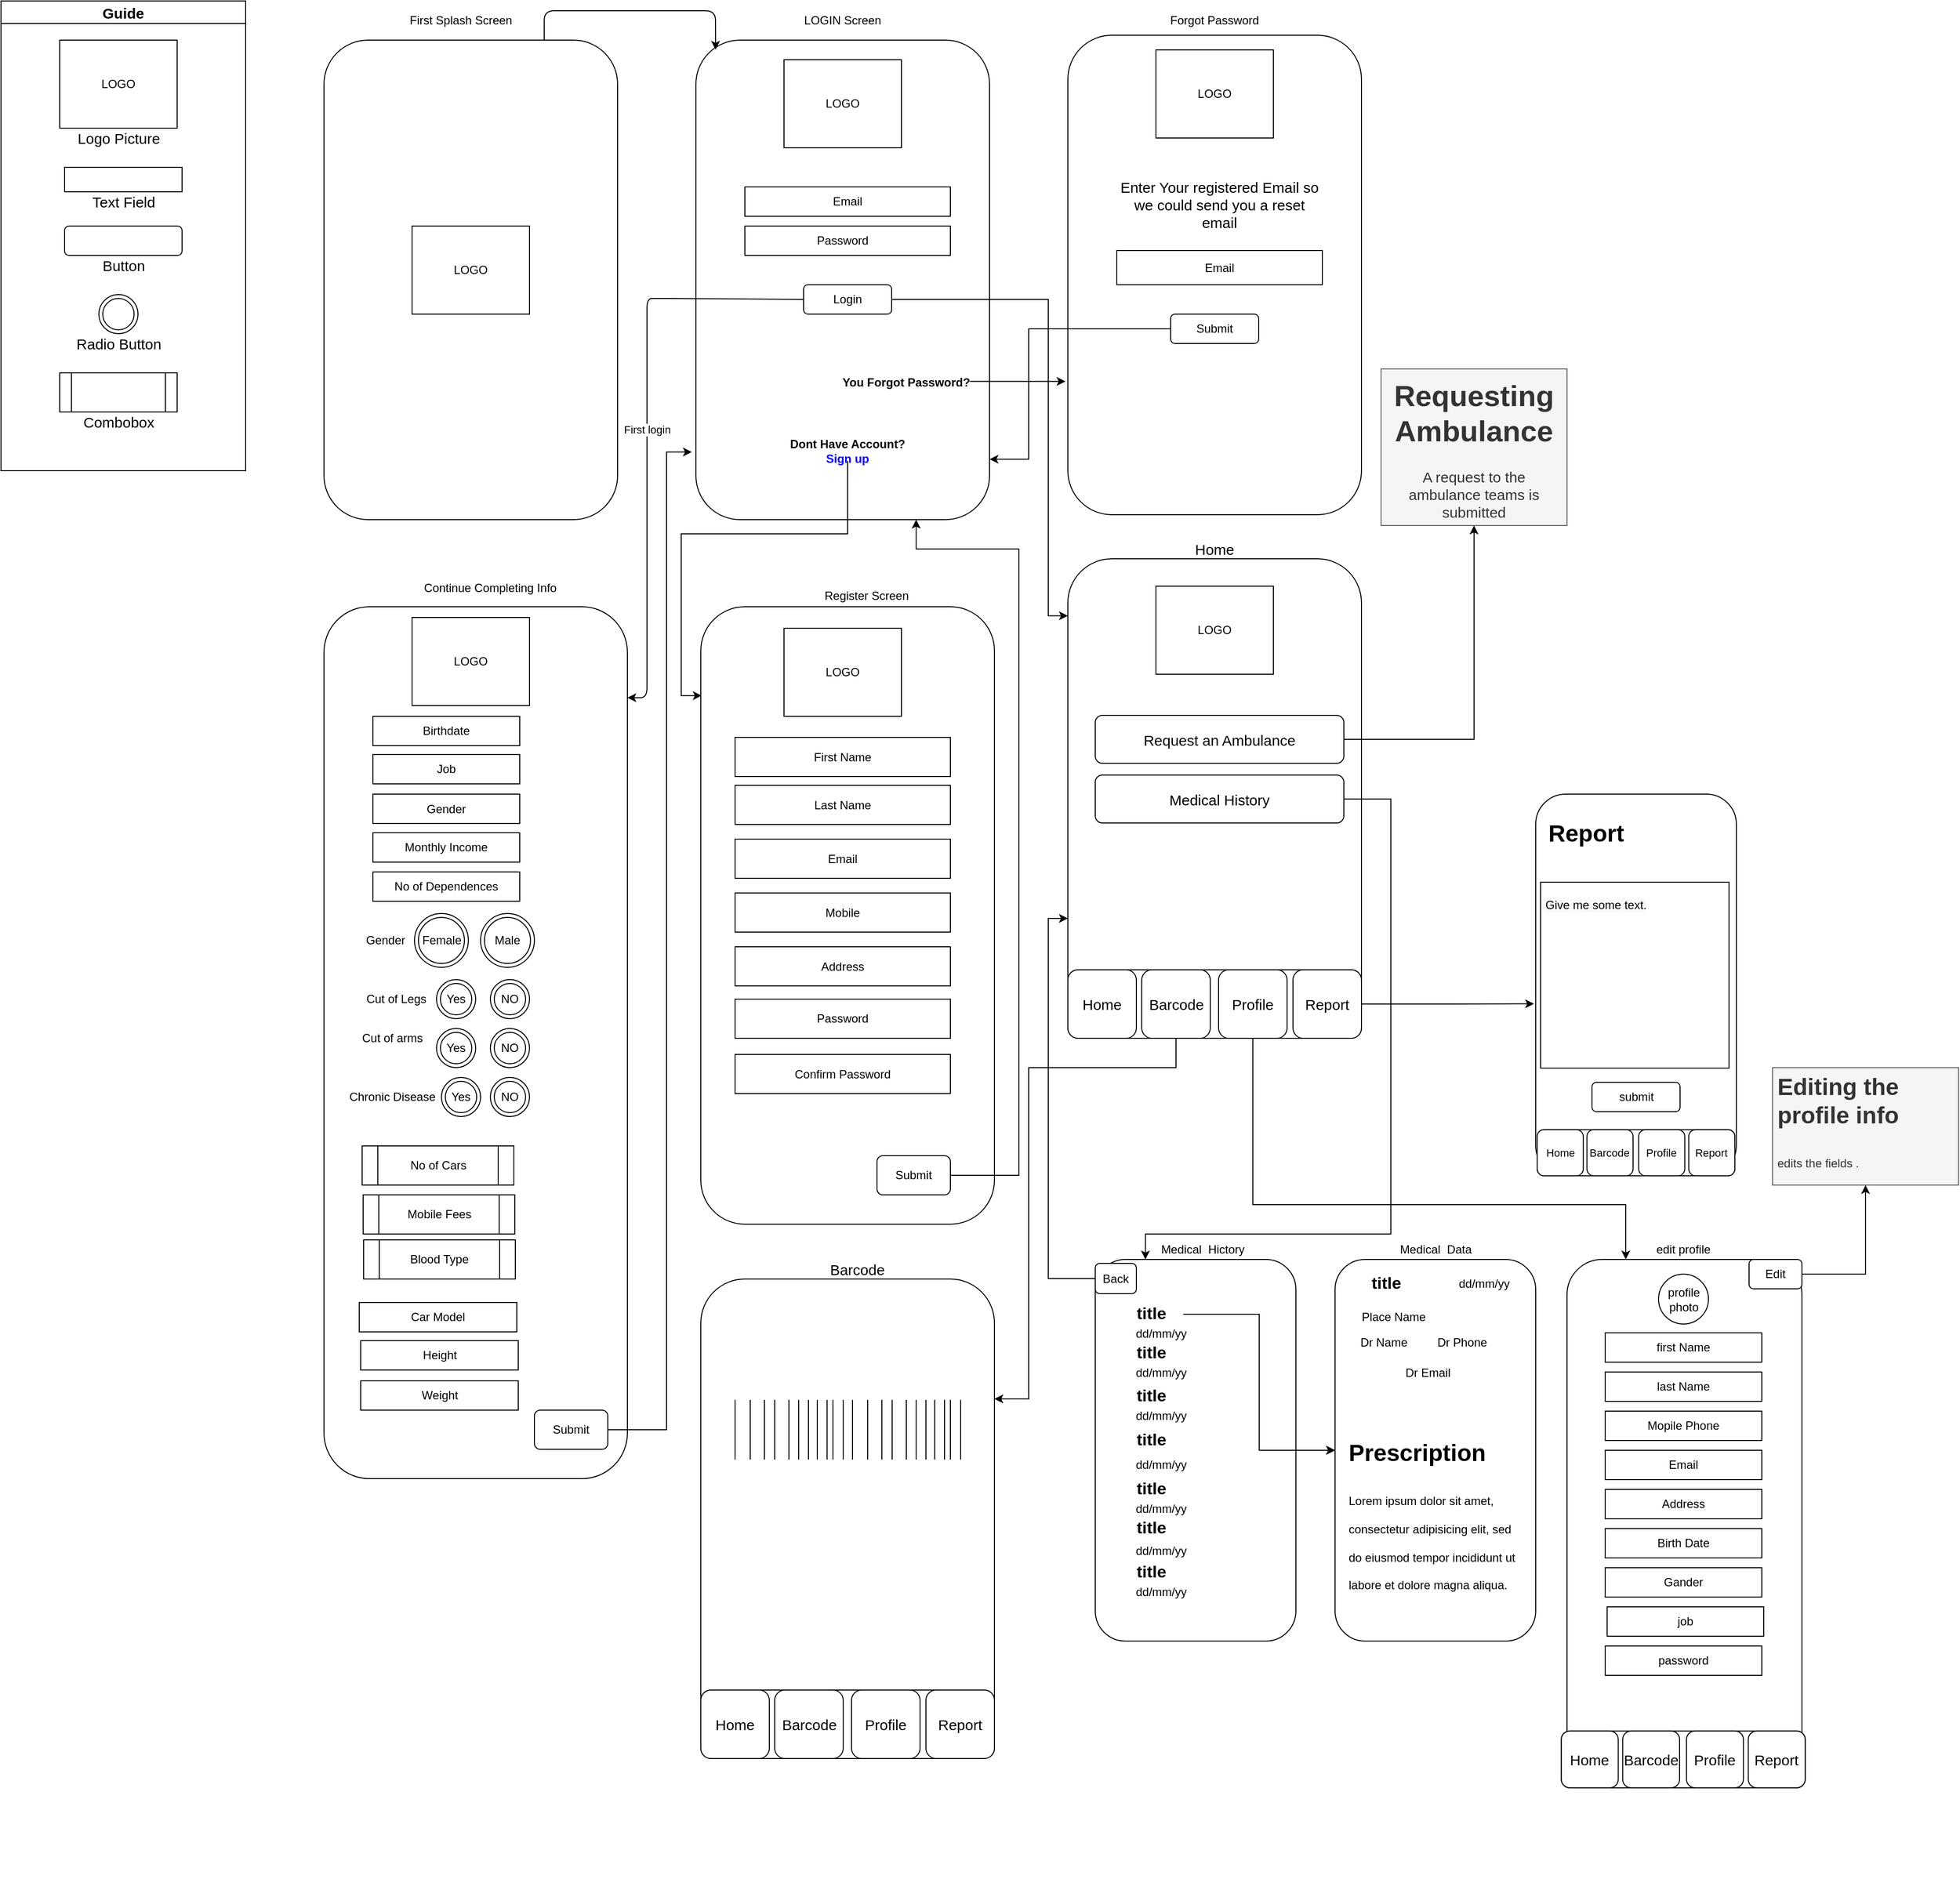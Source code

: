 <mxfile version="13.1.3" type="github">
  <diagram id="rhFtwO3-Js1VsmLFuwUs" name="Page-1">
    <mxGraphModel dx="2037" dy="2278" grid="1" gridSize="10" guides="1" tooltips="1" connect="1" arrows="1" fold="1" page="1" pageScale="1" pageWidth="827" pageHeight="1169" math="0" shadow="0">
      <root>
        <mxCell id="0" />
        <mxCell id="1" parent="0" />
        <mxCell id="pWobMGOmHtMoMN1nDM7m-1" value="" style="rounded=1;whiteSpace=wrap;html=1;" parent="1" vertex="1">
          <mxGeometry x="370" y="-1080" width="300" height="490" as="geometry" />
        </mxCell>
        <mxCell id="pWobMGOmHtMoMN1nDM7m-2" value="LOGO" style="rounded=0;whiteSpace=wrap;html=1;" parent="1" vertex="1">
          <mxGeometry x="460" y="-890" width="120" height="90" as="geometry" />
        </mxCell>
        <mxCell id="pWobMGOmHtMoMN1nDM7m-3" value="First Splash Screen&lt;br&gt;" style="text;html=1;strokeColor=none;fillColor=none;align=center;verticalAlign=middle;whiteSpace=wrap;rounded=0;" parent="1" vertex="1">
          <mxGeometry x="400" y="-1110" width="220" height="20" as="geometry" />
        </mxCell>
        <mxCell id="pWobMGOmHtMoMN1nDM7m-4" value="" style="rounded=1;whiteSpace=wrap;html=1;" parent="1" vertex="1">
          <mxGeometry x="750" y="-1080" width="300" height="490" as="geometry" />
        </mxCell>
        <mxCell id="pWobMGOmHtMoMN1nDM7m-6" value="LOGIN Screen&lt;br&gt;" style="text;html=1;strokeColor=none;fillColor=none;align=center;verticalAlign=middle;whiteSpace=wrap;rounded=0;" parent="1" vertex="1">
          <mxGeometry x="820" y="-1115" width="160" height="30" as="geometry" />
        </mxCell>
        <mxCell id="pWobMGOmHtMoMN1nDM7m-8" value="Email" style="rounded=0;whiteSpace=wrap;html=1;align=center;" parent="1" vertex="1">
          <mxGeometry x="800" y="-930" width="210" height="30" as="geometry" />
        </mxCell>
        <mxCell id="pWobMGOmHtMoMN1nDM7m-9" value="" style="rounded=0;whiteSpace=wrap;html=1;" parent="1" vertex="1">
          <mxGeometry x="800" y="-890" width="210" height="30" as="geometry" />
        </mxCell>
        <mxCell id="pWobMGOmHtMoMN1nDM7m-10" value="Password&lt;br&gt;" style="text;html=1;strokeColor=none;fillColor=none;align=center;verticalAlign=middle;whiteSpace=wrap;rounded=0;" parent="1" vertex="1">
          <mxGeometry x="880" y="-885" width="40" height="20" as="geometry" />
        </mxCell>
        <mxCell id="pWobMGOmHtMoMN1nDM7m-11" value="" style="endArrow=classic;html=1;exitX=0.75;exitY=0;exitDx=0;exitDy=0;entryX=0.067;entryY=0.02;entryDx=0;entryDy=0;entryPerimeter=0;" parent="1" source="pWobMGOmHtMoMN1nDM7m-1" target="pWobMGOmHtMoMN1nDM7m-4" edge="1">
          <mxGeometry width="50" height="50" relative="1" as="geometry">
            <mxPoint x="820" y="-800" as="sourcePoint" />
            <mxPoint x="748" y="-790" as="targetPoint" />
            <Array as="points">
              <mxPoint x="595" y="-1110" />
              <mxPoint x="770" y="-1110" />
            </Array>
          </mxGeometry>
        </mxCell>
        <mxCell id="pWobMGOmHtMoMN1nDM7m-12" value="LOGO" style="rounded=0;whiteSpace=wrap;html=1;" parent="1" vertex="1">
          <mxGeometry x="840" y="-1060" width="120" height="90" as="geometry" />
        </mxCell>
        <mxCell id="pWobMGOmHtMoMN1nDM7m-16" value="You Forgot Password?" style="text;html=1;strokeColor=none;fillColor=none;align=center;verticalAlign=middle;whiteSpace=wrap;rounded=0;fontStyle=1" parent="1" vertex="1">
          <mxGeometry x="880" y="-740" width="170" height="20" as="geometry" />
        </mxCell>
        <mxCell id="v58zFXJl1j6f3DH9xOJw-2" style="edgeStyle=orthogonalEdgeStyle;rounded=0;orthogonalLoop=1;jettySize=auto;html=1;exitX=0.5;exitY=1;exitDx=0;exitDy=0;entryX=0.003;entryY=0.144;entryDx=0;entryDy=0;entryPerimeter=0;endArrow=classic;endFill=1;" parent="1" source="pWobMGOmHtMoMN1nDM7m-17" target="v58zFXJl1j6f3DH9xOJw-1" edge="1">
          <mxGeometry relative="1" as="geometry" />
        </mxCell>
        <mxCell id="pWobMGOmHtMoMN1nDM7m-17" value="Dont Have Account?&lt;br&gt;&lt;font color=&quot;#0000ff&quot;&gt;Sign up&lt;/font&gt;" style="text;html=1;strokeColor=none;fillColor=none;align=center;verticalAlign=middle;whiteSpace=wrap;rounded=0;fontStyle=1" parent="1" vertex="1">
          <mxGeometry x="820" y="-670" width="170" height="20" as="geometry" />
        </mxCell>
        <mxCell id="v58zFXJl1j6f3DH9xOJw-31" style="edgeStyle=orthogonalEdgeStyle;rounded=0;orthogonalLoop=1;jettySize=auto;html=1;exitX=1;exitY=0.5;exitDx=0;exitDy=0;endArrow=classic;endFill=1;fontSize=15;entryX=0;entryY=0.119;entryDx=0;entryDy=0;entryPerimeter=0;" parent="1" source="pWobMGOmHtMoMN1nDM7m-18" target="v58zFXJl1j6f3DH9xOJw-32" edge="1">
          <mxGeometry relative="1" as="geometry">
            <mxPoint x="1100.0" y="-530" as="targetPoint" />
            <Array as="points">
              <mxPoint x="1110" y="-815" />
              <mxPoint x="1110" y="-492" />
            </Array>
          </mxGeometry>
        </mxCell>
        <mxCell id="pWobMGOmHtMoMN1nDM7m-18" value="Login" style="rounded=1;whiteSpace=wrap;html=1;align=center;" parent="1" vertex="1">
          <mxGeometry x="860" y="-830" width="90" height="30" as="geometry" />
        </mxCell>
        <mxCell id="pWobMGOmHtMoMN1nDM7m-19" style="edgeStyle=orthogonalEdgeStyle;rounded=0;orthogonalLoop=1;jettySize=auto;html=1;exitX=0.5;exitY=1;exitDx=0;exitDy=0;" parent="1" source="pWobMGOmHtMoMN1nDM7m-18" target="pWobMGOmHtMoMN1nDM7m-18" edge="1">
          <mxGeometry relative="1" as="geometry" />
        </mxCell>
        <mxCell id="pWobMGOmHtMoMN1nDM7m-20" value="" style="rounded=1;whiteSpace=wrap;html=1;" parent="1" vertex="1">
          <mxGeometry x="1130" y="-1085" width="300" height="490" as="geometry" />
        </mxCell>
        <mxCell id="pWobMGOmHtMoMN1nDM7m-21" value="Forgot Password" style="text;html=1;strokeColor=none;fillColor=none;align=center;verticalAlign=middle;whiteSpace=wrap;rounded=0;" parent="1" vertex="1">
          <mxGeometry x="1170" y="-1120" width="220" height="40" as="geometry" />
        </mxCell>
        <mxCell id="pWobMGOmHtMoMN1nDM7m-22" value="" style="endArrow=classic;html=1;entryX=-0.008;entryY=0.722;entryDx=0;entryDy=0;entryPerimeter=0;exitX=0.882;exitY=0.439;exitDx=0;exitDy=0;exitPerimeter=0;" parent="1" source="pWobMGOmHtMoMN1nDM7m-16" target="pWobMGOmHtMoMN1nDM7m-20" edge="1">
          <mxGeometry width="50" height="50" relative="1" as="geometry">
            <mxPoint x="880" y="-830" as="sourcePoint" />
            <mxPoint x="930" y="-880" as="targetPoint" />
          </mxGeometry>
        </mxCell>
        <mxCell id="pWobMGOmHtMoMN1nDM7m-23" value="Email" style="rounded=0;whiteSpace=wrap;html=1;align=center;" parent="1" vertex="1">
          <mxGeometry x="1180" y="-865" width="210" height="35" as="geometry" />
        </mxCell>
        <mxCell id="pWobMGOmHtMoMN1nDM7m-26" value="LOGO" style="rounded=0;whiteSpace=wrap;html=1;" parent="1" vertex="1">
          <mxGeometry x="1220" y="-1070" width="120" height="90" as="geometry" />
        </mxCell>
        <mxCell id="v58zFXJl1j6f3DH9xOJw-30" style="edgeStyle=orthogonalEdgeStyle;rounded=0;orthogonalLoop=1;jettySize=auto;html=1;exitX=0;exitY=0.5;exitDx=0;exitDy=0;entryX=1;entryY=0.874;entryDx=0;entryDy=0;entryPerimeter=0;endArrow=classic;endFill=1;fontSize=15;" parent="1" source="pWobMGOmHtMoMN1nDM7m-29" target="pWobMGOmHtMoMN1nDM7m-4" edge="1">
          <mxGeometry relative="1" as="geometry">
            <Array as="points">
              <mxPoint x="1090" y="-785" />
              <mxPoint x="1090" y="-652" />
            </Array>
          </mxGeometry>
        </mxCell>
        <mxCell id="pWobMGOmHtMoMN1nDM7m-29" value="Submit" style="rounded=1;whiteSpace=wrap;html=1;align=center;" parent="1" vertex="1">
          <mxGeometry x="1235" y="-800" width="90" height="30" as="geometry" />
        </mxCell>
        <mxCell id="pWobMGOmHtMoMN1nDM7m-30" value="" style="rounded=1;whiteSpace=wrap;html=1;" parent="1" vertex="1">
          <mxGeometry x="370" y="-501" width="310" height="891" as="geometry" />
        </mxCell>
        <mxCell id="pWobMGOmHtMoMN1nDM7m-31" value="First login" style="endArrow=classic;html=1;exitX=0;exitY=0.5;exitDx=0;exitDy=0;" parent="1" source="pWobMGOmHtMoMN1nDM7m-18" edge="1">
          <mxGeometry width="50" height="50" relative="1" as="geometry">
            <mxPoint x="850" y="-540" as="sourcePoint" />
            <mxPoint x="680" y="-408" as="targetPoint" />
            <Array as="points">
              <mxPoint x="730" y="-816" />
              <mxPoint x="720" y="-816" />
              <mxPoint x="700" y="-816" />
              <mxPoint x="700" y="-590" />
              <mxPoint x="700" y="-408" />
            </Array>
          </mxGeometry>
        </mxCell>
        <mxCell id="pWobMGOmHtMoMN1nDM7m-32" value="LOGO" style="rounded=0;whiteSpace=wrap;html=1;" parent="1" vertex="1">
          <mxGeometry x="460" y="-490" width="120" height="90" as="geometry" />
        </mxCell>
        <mxCell id="pWobMGOmHtMoMN1nDM7m-33" value="Continue Completing Info" style="text;html=1;strokeColor=none;fillColor=none;align=center;verticalAlign=middle;whiteSpace=wrap;rounded=0;" parent="1" vertex="1">
          <mxGeometry x="460" y="-530" width="160" height="20" as="geometry" />
        </mxCell>
        <mxCell id="pWobMGOmHtMoMN1nDM7m-34" value="Birthdate" style="rounded=0;whiteSpace=wrap;html=1;align=center;" parent="1" vertex="1">
          <mxGeometry x="420" y="-389" width="150" height="30" as="geometry" />
        </mxCell>
        <mxCell id="pWobMGOmHtMoMN1nDM7m-35" value="Gender" style="rounded=0;whiteSpace=wrap;html=1;align=center;" parent="1" vertex="1">
          <mxGeometry x="420" y="-309.5" width="150" height="30" as="geometry" />
        </mxCell>
        <mxCell id="pWobMGOmHtMoMN1nDM7m-36" value="Monthly Income" style="rounded=0;whiteSpace=wrap;html=1;align=center;" parent="1" vertex="1">
          <mxGeometry x="420" y="-270" width="150" height="30" as="geometry" />
        </mxCell>
        <mxCell id="pWobMGOmHtMoMN1nDM7m-37" value="No of Dependences" style="rounded=0;whiteSpace=wrap;html=1;align=center;" parent="1" vertex="1">
          <mxGeometry x="420" y="-230" width="150" height="30" as="geometry" />
        </mxCell>
        <mxCell id="pWobMGOmHtMoMN1nDM7m-41" value="Gender" style="text;html=1;strokeColor=none;fillColor=none;align=center;verticalAlign=middle;whiteSpace=wrap;rounded=0;" parent="1" vertex="1">
          <mxGeometry x="412.5" y="-170" width="40" height="20" as="geometry" />
        </mxCell>
        <mxCell id="pWobMGOmHtMoMN1nDM7m-54" value="Car Model" style="rounded=0;whiteSpace=wrap;html=1;align=center;" parent="1" vertex="1">
          <mxGeometry x="406" y="210" width="161" height="30" as="geometry" />
        </mxCell>
        <mxCell id="pWobMGOmHtMoMN1nDM7m-55" value="Job" style="rounded=0;whiteSpace=wrap;html=1;align=center;" parent="1" vertex="1">
          <mxGeometry x="420" y="-350" width="150" height="30" as="geometry" />
        </mxCell>
        <mxCell id="pWobMGOmHtMoMN1nDM7m-56" value="Height" style="rounded=0;whiteSpace=wrap;html=1;align=center;" parent="1" vertex="1">
          <mxGeometry x="407.5" y="249" width="161" height="30" as="geometry" />
        </mxCell>
        <mxCell id="pWobMGOmHtMoMN1nDM7m-57" value="Weight" style="rounded=0;whiteSpace=wrap;html=1;align=center;" parent="1" vertex="1">
          <mxGeometry x="407.5" y="290" width="161" height="30" as="geometry" />
        </mxCell>
        <mxCell id="pWobMGOmHtMoMN1nDM7m-59" value="Cut of Legs" style="text;html=1;strokeColor=none;fillColor=none;align=center;verticalAlign=middle;whiteSpace=wrap;rounded=0;" parent="1" vertex="1">
          <mxGeometry x="409" y="-110" width="70" height="20" as="geometry" />
        </mxCell>
        <mxCell id="pWobMGOmHtMoMN1nDM7m-62" value="Mobile Fees" style="shape=process;whiteSpace=wrap;html=1;backgroundOutline=1;align=center;" parent="1" vertex="1">
          <mxGeometry x="410" y="100" width="155" height="40" as="geometry" />
        </mxCell>
        <mxCell id="pWobMGOmHtMoMN1nDM7m-63" value="No of Cars" style="shape=process;whiteSpace=wrap;html=1;backgroundOutline=1;align=center;" parent="1" vertex="1">
          <mxGeometry x="409" y="50" width="155" height="40" as="geometry" />
        </mxCell>
        <mxCell id="pWobMGOmHtMoMN1nDM7m-68" value="Yes&lt;span style=&quot;color: rgba(0 , 0 , 0 , 0) ; font-family: monospace ; font-size: 0px&quot;&gt;%3CmxGraphModel%3E%3Croot%3E%3CmxCell%20id%3D%220%22%2F%3E%3CmxCell%20id%3D%221%22%20parent%3D%220%22%2F%3E%3CmxCell%20id%3D%222%22%20value%3D%22Mobile%20Fees%22%20style%3D%22shape%3Dprocess%3BwhiteSpace%3Dwrap%3Bhtml%3D1%3BbackgroundOutline%3D1%3Balign%3Dleft%3B%22%20vertex%3D%221%22%20parent%3D%221%22%3E%3CmxGeometry%20x%3D%22454%22%20y%3D%221100%22%20width%3D%22145%22%20height%3D%2240%22%20as%3D%22geometry%22%2F%3E%3C%2FmxCell%3E%3C%2Froot%3E%3C%2FmxGraphModel%3E&lt;/span&gt;" style="ellipse;shape=doubleEllipse;whiteSpace=wrap;html=1;aspect=fixed;align=center;" parent="1" vertex="1">
          <mxGeometry x="485" y="-120" width="40" height="40" as="geometry" />
        </mxCell>
        <mxCell id="pWobMGOmHtMoMN1nDM7m-69" value="NO" style="ellipse;shape=doubleEllipse;whiteSpace=wrap;html=1;aspect=fixed;align=center;" parent="1" vertex="1">
          <mxGeometry x="540" y="-120" width="40" height="40" as="geometry" />
        </mxCell>
        <mxCell id="pWobMGOmHtMoMN1nDM7m-70" value="Female" style="ellipse;shape=doubleEllipse;whiteSpace=wrap;html=1;aspect=fixed;align=center;" parent="1" vertex="1">
          <mxGeometry x="462.5" y="-187.5" width="55" height="55" as="geometry" />
        </mxCell>
        <mxCell id="pWobMGOmHtMoMN1nDM7m-71" value="Male" style="ellipse;shape=doubleEllipse;whiteSpace=wrap;html=1;aspect=fixed;align=center;" parent="1" vertex="1">
          <mxGeometry x="530" y="-187.5" width="55" height="55" as="geometry" />
        </mxCell>
        <mxCell id="pWobMGOmHtMoMN1nDM7m-72" value="Cut of arms" style="text;html=1;strokeColor=none;fillColor=none;align=center;verticalAlign=middle;whiteSpace=wrap;rounded=0;" parent="1" vertex="1">
          <mxGeometry x="405" y="-70" width="70" height="20" as="geometry" />
        </mxCell>
        <mxCell id="pWobMGOmHtMoMN1nDM7m-73" value="Yes&lt;span style=&quot;color: rgba(0 , 0 , 0 , 0) ; font-family: monospace ; font-size: 0px&quot;&gt;%3CmxGraphModel%3E%3Croot%3E%3CmxCell%20id%3D%220%22%2F%3E%3CmxCell%20id%3D%221%22%20parent%3D%220%22%2F%3E%3CmxCell%20id%3D%222%22%20value%3D%22Mobile%20Fees%22%20style%3D%22shape%3Dprocess%3BwhiteSpace%3Dwrap%3Bhtml%3D1%3BbackgroundOutline%3D1%3Balign%3Dleft%3B%22%20vertex%3D%221%22%20parent%3D%221%22%3E%3CmxGeometry%20x%3D%22454%22%20y%3D%221100%22%20width%3D%22145%22%20height%3D%2240%22%20as%3D%22geometry%22%2F%3E%3C%2FmxCell%3E%3C%2Froot%3E%3C%2FmxGraphModel%3E&lt;/span&gt;" style="ellipse;shape=doubleEllipse;whiteSpace=wrap;html=1;aspect=fixed;align=center;" parent="1" vertex="1">
          <mxGeometry x="485" y="-70" width="40" height="40" as="geometry" />
        </mxCell>
        <mxCell id="pWobMGOmHtMoMN1nDM7m-74" value="NO" style="ellipse;shape=doubleEllipse;whiteSpace=wrap;html=1;aspect=fixed;align=center;" parent="1" vertex="1">
          <mxGeometry x="540" y="-70" width="40" height="40" as="geometry" />
        </mxCell>
        <mxCell id="pWobMGOmHtMoMN1nDM7m-75" value="Yes&lt;span style=&quot;color: rgba(0 , 0 , 0 , 0) ; font-family: monospace ; font-size: 0px&quot;&gt;%3CmxGraphModel%3E%3Croot%3E%3CmxCell%20id%3D%220%22%2F%3E%3CmxCell%20id%3D%221%22%20parent%3D%220%22%2F%3E%3CmxCell%20id%3D%222%22%20value%3D%22Mobile%20Fees%22%20style%3D%22shape%3Dprocess%3BwhiteSpace%3Dwrap%3Bhtml%3D1%3BbackgroundOutline%3D1%3Balign%3Dleft%3B%22%20vertex%3D%221%22%20parent%3D%221%22%3E%3CmxGeometry%20x%3D%22454%22%20y%3D%221100%22%20width%3D%22145%22%20height%3D%2240%22%20as%3D%22geometry%22%2F%3E%3C%2FmxCell%3E%3C%2Froot%3E%3C%2FmxGraphModel%3E&lt;/span&gt;" style="ellipse;shape=doubleEllipse;whiteSpace=wrap;html=1;aspect=fixed;align=center;" parent="1" vertex="1">
          <mxGeometry x="490" y="-20" width="40" height="40" as="geometry" />
        </mxCell>
        <mxCell id="pWobMGOmHtMoMN1nDM7m-76" value="NO" style="ellipse;shape=doubleEllipse;whiteSpace=wrap;html=1;aspect=fixed;align=center;" parent="1" vertex="1">
          <mxGeometry x="540" y="-20" width="40" height="40" as="geometry" />
        </mxCell>
        <mxCell id="pWobMGOmHtMoMN1nDM7m-77" value="Chronic Disease" style="text;html=1;strokeColor=none;fillColor=none;align=center;verticalAlign=middle;whiteSpace=wrap;rounded=0;" parent="1" vertex="1">
          <mxGeometry x="390" y="-10" width="100" height="20" as="geometry" />
        </mxCell>
        <mxCell id="v58zFXJl1j6f3DH9xOJw-14" style="edgeStyle=orthogonalEdgeStyle;rounded=0;orthogonalLoop=1;jettySize=auto;html=1;exitX=1;exitY=0.5;exitDx=0;exitDy=0;entryX=-0.014;entryY=0.859;entryDx=0;entryDy=0;entryPerimeter=0;endArrow=classic;endFill=1;" parent="1" source="C3xpYV6c3PfCXHQgGOxq-1" target="pWobMGOmHtMoMN1nDM7m-4" edge="1">
          <mxGeometry relative="1" as="geometry">
            <Array as="points">
              <mxPoint x="720" y="340" />
              <mxPoint x="720" y="-659" />
            </Array>
          </mxGeometry>
        </mxCell>
        <mxCell id="C3xpYV6c3PfCXHQgGOxq-1" value="Submit" style="rounded=1;whiteSpace=wrap;html=1;" parent="1" vertex="1">
          <mxGeometry x="585" y="320" width="75" height="40" as="geometry" />
        </mxCell>
        <mxCell id="C3xpYV6c3PfCXHQgGOxq-2" value="Blood Type" style="shape=process;whiteSpace=wrap;html=1;backgroundOutline=1;align=center;" parent="1" vertex="1">
          <mxGeometry x="410.5" y="146" width="155" height="40" as="geometry" />
        </mxCell>
        <mxCell id="v58zFXJl1j6f3DH9xOJw-1" value="" style="rounded=1;whiteSpace=wrap;html=1;" parent="1" vertex="1">
          <mxGeometry x="755" y="-501" width="300" height="631" as="geometry" />
        </mxCell>
        <mxCell id="v58zFXJl1j6f3DH9xOJw-3" value="Register Screen" style="text;html=1;align=center;verticalAlign=middle;resizable=0;points=[];autosize=1;" parent="1" vertex="1">
          <mxGeometry x="874" y="-522" width="100" height="20" as="geometry" />
        </mxCell>
        <mxCell id="v58zFXJl1j6f3DH9xOJw-4" value="First Name" style="rounded=0;whiteSpace=wrap;html=1;" parent="1" vertex="1">
          <mxGeometry x="790" y="-367.5" width="220" height="40" as="geometry" />
        </mxCell>
        <mxCell id="v58zFXJl1j6f3DH9xOJw-5" value="Last Name" style="rounded=0;whiteSpace=wrap;html=1;" parent="1" vertex="1">
          <mxGeometry x="790" y="-318.5" width="220" height="40" as="geometry" />
        </mxCell>
        <mxCell id="v58zFXJl1j6f3DH9xOJw-6" value="Email" style="rounded=0;whiteSpace=wrap;html=1;" parent="1" vertex="1">
          <mxGeometry x="790" y="-263.5" width="220" height="40" as="geometry" />
        </mxCell>
        <mxCell id="v58zFXJl1j6f3DH9xOJw-7" value="Mobile" style="rounded=0;whiteSpace=wrap;html=1;" parent="1" vertex="1">
          <mxGeometry x="790" y="-208.5" width="220" height="40" as="geometry" />
        </mxCell>
        <mxCell id="v58zFXJl1j6f3DH9xOJw-8" value="Address" style="rounded=0;whiteSpace=wrap;html=1;" parent="1" vertex="1">
          <mxGeometry x="790" y="-153.5" width="220" height="40" as="geometry" />
        </mxCell>
        <mxCell id="v58zFXJl1j6f3DH9xOJw-9" value="Password" style="rounded=0;whiteSpace=wrap;html=1;" parent="1" vertex="1">
          <mxGeometry x="790" y="-100" width="220" height="40" as="geometry" />
        </mxCell>
        <mxCell id="v58zFXJl1j6f3DH9xOJw-10" value="Confirm Password" style="rounded=0;whiteSpace=wrap;html=1;" parent="1" vertex="1">
          <mxGeometry x="790" y="-43.5" width="220" height="40" as="geometry" />
        </mxCell>
        <mxCell id="v58zFXJl1j6f3DH9xOJw-11" value="LOGO" style="rounded=0;whiteSpace=wrap;html=1;" parent="1" vertex="1">
          <mxGeometry x="840" y="-479" width="120" height="90" as="geometry" />
        </mxCell>
        <mxCell id="v58zFXJl1j6f3DH9xOJw-13" style="edgeStyle=orthogonalEdgeStyle;rounded=0;orthogonalLoop=1;jettySize=auto;html=1;exitX=1;exitY=0.5;exitDx=0;exitDy=0;entryX=0.75;entryY=1;entryDx=0;entryDy=0;endArrow=classic;endFill=1;" parent="1" source="v58zFXJl1j6f3DH9xOJw-12" target="pWobMGOmHtMoMN1nDM7m-4" edge="1">
          <mxGeometry relative="1" as="geometry">
            <Array as="points">
              <mxPoint x="1080" y="80" />
              <mxPoint x="1080" y="-560" />
              <mxPoint x="975" y="-560" />
            </Array>
          </mxGeometry>
        </mxCell>
        <mxCell id="v58zFXJl1j6f3DH9xOJw-12" value="Submit" style="rounded=1;whiteSpace=wrap;html=1;" parent="1" vertex="1">
          <mxGeometry x="935" y="60" width="75" height="40" as="geometry" />
        </mxCell>
        <mxCell id="v58zFXJl1j6f3DH9xOJw-16" value="Guide" style="swimlane;align=center;fontSize=15;" parent="1" vertex="1">
          <mxGeometry x="40" y="-1120" width="250" height="480" as="geometry" />
        </mxCell>
        <mxCell id="v58zFXJl1j6f3DH9xOJw-18" value="LOGO" style="rounded=0;whiteSpace=wrap;html=1;" parent="v58zFXJl1j6f3DH9xOJw-16" vertex="1">
          <mxGeometry x="60" y="40" width="120" height="90" as="geometry" />
        </mxCell>
        <mxCell id="v58zFXJl1j6f3DH9xOJw-19" value="Logo Picture" style="text;html=1;align=center;verticalAlign=middle;resizable=0;points=[];autosize=1;fontSize=15;" parent="v58zFXJl1j6f3DH9xOJw-16" vertex="1">
          <mxGeometry x="70" y="130" width="100" height="20" as="geometry" />
        </mxCell>
        <mxCell id="v58zFXJl1j6f3DH9xOJw-20" value="" style="rounded=0;whiteSpace=wrap;html=1;fontSize=15;align=center;" parent="v58zFXJl1j6f3DH9xOJw-16" vertex="1">
          <mxGeometry x="65" y="170" width="120" height="25" as="geometry" />
        </mxCell>
        <mxCell id="v58zFXJl1j6f3DH9xOJw-21" value="Text Field" style="text;html=1;align=center;verticalAlign=middle;resizable=0;points=[];autosize=1;fontSize=15;" parent="v58zFXJl1j6f3DH9xOJw-16" vertex="1">
          <mxGeometry x="85" y="195" width="80" height="20" as="geometry" />
        </mxCell>
        <mxCell id="v58zFXJl1j6f3DH9xOJw-23" value="" style="rounded=1;whiteSpace=wrap;html=1;fontSize=15;align=center;" parent="v58zFXJl1j6f3DH9xOJw-16" vertex="1">
          <mxGeometry x="65" y="230" width="120" height="30" as="geometry" />
        </mxCell>
        <mxCell id="v58zFXJl1j6f3DH9xOJw-24" value="Button" style="text;html=1;align=center;verticalAlign=middle;resizable=0;points=[];autosize=1;fontSize=15;" parent="v58zFXJl1j6f3DH9xOJw-16" vertex="1">
          <mxGeometry x="95" y="260" width="60" height="20" as="geometry" />
        </mxCell>
        <mxCell id="v58zFXJl1j6f3DH9xOJw-25" value="" style="ellipse;shape=doubleEllipse;whiteSpace=wrap;html=1;aspect=fixed;align=center;" parent="v58zFXJl1j6f3DH9xOJw-16" vertex="1">
          <mxGeometry x="100" y="300" width="40" height="40" as="geometry" />
        </mxCell>
        <mxCell id="v58zFXJl1j6f3DH9xOJw-26" value="Radio Button" style="text;html=1;align=center;verticalAlign=middle;resizable=0;points=[];autosize=1;fontSize=15;" parent="v58zFXJl1j6f3DH9xOJw-16" vertex="1">
          <mxGeometry x="70" y="340" width="100" height="20" as="geometry" />
        </mxCell>
        <mxCell id="v58zFXJl1j6f3DH9xOJw-27" value="" style="shape=process;whiteSpace=wrap;html=1;backgroundOutline=1;fontSize=15;align=center;" parent="v58zFXJl1j6f3DH9xOJw-16" vertex="1">
          <mxGeometry x="60" y="380" width="120" height="40" as="geometry" />
        </mxCell>
        <mxCell id="v58zFXJl1j6f3DH9xOJw-28" value="Combobox" style="text;html=1;align=center;verticalAlign=middle;resizable=0;points=[];autosize=1;fontSize=15;" parent="v58zFXJl1j6f3DH9xOJw-16" vertex="1">
          <mxGeometry x="75" y="420" width="90" height="20" as="geometry" />
        </mxCell>
        <mxCell id="v58zFXJl1j6f3DH9xOJw-29" value="Enter Your registered Email so we could send you a reset email" style="text;html=1;strokeColor=none;fillColor=none;align=center;verticalAlign=middle;whiteSpace=wrap;rounded=0;fontSize=15;" parent="1" vertex="1">
          <mxGeometry x="1180" y="-945" width="210" height="65" as="geometry" />
        </mxCell>
        <mxCell id="v58zFXJl1j6f3DH9xOJw-32" value="" style="rounded=1;whiteSpace=wrap;html=1;" parent="1" vertex="1">
          <mxGeometry x="1130" y="-550" width="300" height="490" as="geometry" />
        </mxCell>
        <mxCell id="v58zFXJl1j6f3DH9xOJw-33" value="Home" style="text;html=1;strokeColor=none;fillColor=none;align=center;verticalAlign=middle;whiteSpace=wrap;rounded=0;fontSize=15;" parent="1" vertex="1">
          <mxGeometry x="1260" y="-570" width="40" height="20" as="geometry" />
        </mxCell>
        <mxCell id="v58zFXJl1j6f3DH9xOJw-34" value="" style="rounded=1;whiteSpace=wrap;html=1;fontSize=15;align=center;" parent="1" vertex="1">
          <mxGeometry x="1130" y="-130" width="300" height="70" as="geometry" />
        </mxCell>
        <mxCell id="v58zFXJl1j6f3DH9xOJw-53" style="edgeStyle=orthogonalEdgeStyle;rounded=0;orthogonalLoop=1;jettySize=auto;html=1;exitX=0.5;exitY=1;exitDx=0;exitDy=0;entryX=1;entryY=0.25;entryDx=0;entryDy=0;endArrow=classic;endFill=1;fontSize=15;" parent="1" source="v58zFXJl1j6f3DH9xOJw-36" target="v58zFXJl1j6f3DH9xOJw-47" edge="1">
          <mxGeometry relative="1" as="geometry">
            <Array as="points">
              <mxPoint x="1241" y="-30" />
              <mxPoint x="1090" y="-30" />
              <mxPoint x="1090" y="309" />
            </Array>
          </mxGeometry>
        </mxCell>
        <mxCell id="v58zFXJl1j6f3DH9xOJw-36" value="Barcode" style="rounded=1;whiteSpace=wrap;html=1;fontSize=15;align=center;" parent="1" vertex="1">
          <mxGeometry x="1205.5" y="-130" width="70" height="70" as="geometry" />
        </mxCell>
        <mxCell id="v58zFXJl1j6f3DH9xOJw-38" value="Home" style="rounded=1;whiteSpace=wrap;html=1;fontSize=15;align=center;" parent="1" vertex="1">
          <mxGeometry x="1130" y="-130" width="70" height="70" as="geometry" />
        </mxCell>
        <mxCell id="F7sfmkdwU6hLmO17Vx5Q-65" style="edgeStyle=orthogonalEdgeStyle;rounded=0;orthogonalLoop=1;jettySize=auto;html=1;exitX=0.5;exitY=1;exitDx=0;exitDy=0;entryX=0.25;entryY=0;entryDx=0;entryDy=0;" edge="1" parent="1" source="v58zFXJl1j6f3DH9xOJw-39" target="F7sfmkdwU6hLmO17Vx5Q-43">
          <mxGeometry relative="1" as="geometry">
            <Array as="points">
              <mxPoint x="1319" y="110" />
              <mxPoint x="1700" y="110" />
            </Array>
          </mxGeometry>
        </mxCell>
        <mxCell id="v58zFXJl1j6f3DH9xOJw-39" value="Profile" style="rounded=1;whiteSpace=wrap;html=1;fontSize=15;align=center;" parent="1" vertex="1">
          <mxGeometry x="1284" y="-130" width="70" height="70" as="geometry" />
        </mxCell>
        <mxCell id="F7sfmkdwU6hLmO17Vx5Q-42" style="edgeStyle=orthogonalEdgeStyle;rounded=0;orthogonalLoop=1;jettySize=auto;html=1;exitX=1;exitY=0.5;exitDx=0;exitDy=0;entryX=-0.035;entryY=0.654;entryDx=0;entryDy=0;entryPerimeter=0;" edge="1" parent="1" source="v58zFXJl1j6f3DH9xOJw-40" target="F7sfmkdwU6hLmO17Vx5Q-29">
          <mxGeometry relative="1" as="geometry" />
        </mxCell>
        <mxCell id="v58zFXJl1j6f3DH9xOJw-40" value="Report" style="rounded=1;whiteSpace=wrap;html=1;fontSize=15;align=center;" parent="1" vertex="1">
          <mxGeometry x="1360" y="-130" width="70" height="70" as="geometry" />
        </mxCell>
        <mxCell id="v58zFXJl1j6f3DH9xOJw-46" style="edgeStyle=orthogonalEdgeStyle;rounded=0;orthogonalLoop=1;jettySize=auto;html=1;exitX=1;exitY=0.5;exitDx=0;exitDy=0;entryX=0.5;entryY=1;entryDx=0;entryDy=0;endArrow=classic;endFill=1;fontSize=15;" parent="1" source="v58zFXJl1j6f3DH9xOJw-41" target="v58zFXJl1j6f3DH9xOJw-45" edge="1">
          <mxGeometry relative="1" as="geometry" />
        </mxCell>
        <mxCell id="v58zFXJl1j6f3DH9xOJw-41" value="Request an Ambulance" style="rounded=1;whiteSpace=wrap;html=1;fontSize=15;align=center;" parent="1" vertex="1">
          <mxGeometry x="1158" y="-390" width="254" height="49" as="geometry" />
        </mxCell>
        <mxCell id="F7sfmkdwU6hLmO17Vx5Q-23" style="edgeStyle=orthogonalEdgeStyle;rounded=0;orthogonalLoop=1;jettySize=auto;html=1;exitX=1;exitY=0.5;exitDx=0;exitDy=0;entryX=0.25;entryY=0;entryDx=0;entryDy=0;" edge="1" parent="1" source="v58zFXJl1j6f3DH9xOJw-42" target="F7sfmkdwU6hLmO17Vx5Q-2">
          <mxGeometry relative="1" as="geometry">
            <Array as="points">
              <mxPoint x="1460" y="-304" />
              <mxPoint x="1460" y="140" />
              <mxPoint x="1209" y="140" />
            </Array>
          </mxGeometry>
        </mxCell>
        <mxCell id="v58zFXJl1j6f3DH9xOJw-42" value="Medical History" style="rounded=1;whiteSpace=wrap;html=1;fontSize=15;align=center;" parent="1" vertex="1">
          <mxGeometry x="1158" y="-329" width="254" height="49" as="geometry" />
        </mxCell>
        <mxCell id="v58zFXJl1j6f3DH9xOJw-43" value="LOGO" style="rounded=0;whiteSpace=wrap;html=1;" parent="1" vertex="1">
          <mxGeometry x="1220" y="-522" width="120" height="90" as="geometry" />
        </mxCell>
        <mxCell id="v58zFXJl1j6f3DH9xOJw-45" value="&lt;h1&gt;Requesting Ambulance&lt;/h1&gt;&lt;p&gt;A request to the ambulance teams is submitted&lt;/p&gt;" style="text;html=1;spacing=5;spacingTop=-20;whiteSpace=wrap;overflow=hidden;rounded=0;fontSize=15;align=center;fillColor=#f5f5f5;strokeColor=#666666;fontColor=#333333;" parent="1" vertex="1">
          <mxGeometry x="1450" y="-744" width="190" height="160" as="geometry" />
        </mxCell>
        <mxCell id="v58zFXJl1j6f3DH9xOJw-47" value="" style="rounded=1;whiteSpace=wrap;html=1;" parent="1" vertex="1">
          <mxGeometry x="755" y="186" width="300" height="490" as="geometry" />
        </mxCell>
        <mxCell id="v58zFXJl1j6f3DH9xOJw-48" value="" style="rounded=1;whiteSpace=wrap;html=1;fontSize=15;align=center;" parent="1" vertex="1">
          <mxGeometry x="755" y="606" width="300" height="70" as="geometry" />
        </mxCell>
        <mxCell id="v58zFXJl1j6f3DH9xOJw-49" value="Barcode" style="rounded=1;whiteSpace=wrap;html=1;fontSize=15;align=center;" parent="1" vertex="1">
          <mxGeometry x="830.5" y="606" width="70" height="70" as="geometry" />
        </mxCell>
        <mxCell id="v58zFXJl1j6f3DH9xOJw-50" value="Home" style="rounded=1;whiteSpace=wrap;html=1;fontSize=15;align=center;" parent="1" vertex="1">
          <mxGeometry x="755" y="606" width="70" height="70" as="geometry" />
        </mxCell>
        <mxCell id="v58zFXJl1j6f3DH9xOJw-51" value="Profile" style="rounded=1;whiteSpace=wrap;html=1;fontSize=15;align=center;" parent="1" vertex="1">
          <mxGeometry x="909" y="606" width="70" height="70" as="geometry" />
        </mxCell>
        <mxCell id="v58zFXJl1j6f3DH9xOJw-52" value="Report" style="rounded=1;whiteSpace=wrap;html=1;fontSize=15;align=center;" parent="1" vertex="1">
          <mxGeometry x="985" y="606" width="70" height="70" as="geometry" />
        </mxCell>
        <mxCell id="v58zFXJl1j6f3DH9xOJw-54" value="Barcode" style="text;html=1;strokeColor=none;fillColor=none;align=center;verticalAlign=middle;whiteSpace=wrap;rounded=0;fontSize=15;" parent="1" vertex="1">
          <mxGeometry x="895" y="166" width="40" height="20" as="geometry" />
        </mxCell>
        <mxCell id="v58zFXJl1j6f3DH9xOJw-59" value="" style="shape=partialRectangle;whiteSpace=wrap;html=1;top=0;bottom=0;fillColor=none;fontSize=15;align=center;" parent="1" vertex="1">
          <mxGeometry x="845" y="310" width="120" height="60" as="geometry" />
        </mxCell>
        <mxCell id="v58zFXJl1j6f3DH9xOJw-60" value="" style="shape=partialRectangle;whiteSpace=wrap;html=1;top=0;bottom=0;fillColor=none;fontSize=15;align=center;" parent="1" vertex="1">
          <mxGeometry x="855" y="310" width="120" height="60" as="geometry" />
        </mxCell>
        <mxCell id="v58zFXJl1j6f3DH9xOJw-61" value="" style="shape=partialRectangle;whiteSpace=wrap;html=1;top=0;bottom=0;fillColor=none;fontSize=15;align=center;" parent="1" vertex="1">
          <mxGeometry x="865" y="310" width="120" height="60" as="geometry" />
        </mxCell>
        <mxCell id="v58zFXJl1j6f3DH9xOJw-62" value="" style="shape=partialRectangle;whiteSpace=wrap;html=1;top=0;bottom=0;fillColor=none;fontSize=15;align=center;" parent="1" vertex="1">
          <mxGeometry x="874" y="310" width="120" height="60" as="geometry" />
        </mxCell>
        <mxCell id="v58zFXJl1j6f3DH9xOJw-63" value="" style="shape=partialRectangle;whiteSpace=wrap;html=1;top=0;bottom=0;fillColor=none;fontSize=15;align=center;" parent="1" vertex="1">
          <mxGeometry x="884" y="310" width="120" height="60" as="geometry" />
        </mxCell>
        <mxCell id="v58zFXJl1j6f3DH9xOJw-64" value="" style="shape=partialRectangle;whiteSpace=wrap;html=1;top=0;bottom=0;fillColor=none;fontSize=15;align=center;" parent="1" vertex="1">
          <mxGeometry x="890" y="310" width="120" height="60" as="geometry" />
        </mxCell>
        <mxCell id="v58zFXJl1j6f3DH9xOJw-65" value="" style="shape=partialRectangle;whiteSpace=wrap;html=1;top=0;bottom=0;fillColor=none;fontSize=15;align=center;" parent="1" vertex="1">
          <mxGeometry x="830.5" y="310" width="120" height="60" as="geometry" />
        </mxCell>
        <mxCell id="v58zFXJl1j6f3DH9xOJw-66" value="" style="shape=partialRectangle;whiteSpace=wrap;html=1;top=0;bottom=0;fillColor=none;fontSize=15;align=center;" parent="1" vertex="1">
          <mxGeometry x="820" y="310" width="120" height="60" as="geometry" />
        </mxCell>
        <mxCell id="v58zFXJl1j6f3DH9xOJw-67" value="" style="shape=partialRectangle;whiteSpace=wrap;html=1;top=0;bottom=0;fillColor=none;fontSize=15;align=center;" parent="1" vertex="1">
          <mxGeometry x="805.5" y="310" width="120" height="60" as="geometry" />
        </mxCell>
        <mxCell id="v58zFXJl1j6f3DH9xOJw-68" value="" style="shape=partialRectangle;whiteSpace=wrap;html=1;top=0;bottom=0;fillColor=none;fontSize=15;align=center;" parent="1" vertex="1">
          <mxGeometry x="790" y="310" width="120" height="60" as="geometry" />
        </mxCell>
        <mxCell id="v58zFXJl1j6f3DH9xOJw-69" value="" style="shape=partialRectangle;whiteSpace=wrap;html=1;top=0;bottom=0;fillColor=none;fontSize=15;align=center;" parent="1" vertex="1">
          <mxGeometry x="900.5" y="310" width="120" height="60" as="geometry" />
        </mxCell>
        <mxCell id="F7sfmkdwU6hLmO17Vx5Q-1" style="edgeStyle=orthogonalEdgeStyle;rounded=0;orthogonalLoop=1;jettySize=auto;html=1;exitX=1;exitY=0.75;exitDx=0;exitDy=0;" edge="1" parent="1" source="F7sfmkdwU6hLmO17Vx5Q-10" target="F7sfmkdwU6hLmO17Vx5Q-18">
          <mxGeometry relative="1" as="geometry" />
        </mxCell>
        <mxCell id="F7sfmkdwU6hLmO17Vx5Q-2" value="" style="rounded=1;whiteSpace=wrap;html=1;" vertex="1" parent="1">
          <mxGeometry x="1158" y="166" width="205" height="390" as="geometry" />
        </mxCell>
        <mxCell id="F7sfmkdwU6hLmO17Vx5Q-3" value="Medical&amp;nbsp; Hictory" style="text;html=1;strokeColor=none;fillColor=none;align=center;verticalAlign=middle;whiteSpace=wrap;rounded=0;" vertex="1" parent="1">
          <mxGeometry x="1213" y="146" width="110" height="20" as="geometry" />
        </mxCell>
        <mxCell id="F7sfmkdwU6hLmO17Vx5Q-4" value="dd/mm/yy" style="text;html=1;strokeColor=none;fillColor=none;align=center;verticalAlign=middle;whiteSpace=wrap;rounded=0;" vertex="1" parent="1">
          <mxGeometry x="1183" y="232" width="85" height="20" as="geometry" />
        </mxCell>
        <mxCell id="F7sfmkdwU6hLmO17Vx5Q-5" value="&lt;font size=&quot;1&quot;&gt;&lt;b style=&quot;font-size: 17px&quot;&gt;title&lt;/b&gt;&lt;/font&gt;" style="text;html=1;strokeColor=none;fillColor=none;align=center;verticalAlign=middle;whiteSpace=wrap;rounded=0;strokeWidth=6;" vertex="1" parent="1">
          <mxGeometry x="1183" y="252" width="65" height="20" as="geometry" />
        </mxCell>
        <mxCell id="F7sfmkdwU6hLmO17Vx5Q-6" value="dd/mm/yy" style="text;html=1;strokeColor=none;fillColor=none;align=center;verticalAlign=middle;whiteSpace=wrap;rounded=0;" vertex="1" parent="1">
          <mxGeometry x="1183" y="272" width="85" height="20" as="geometry" />
        </mxCell>
        <mxCell id="F7sfmkdwU6hLmO17Vx5Q-7" value="dd/mm/yy" style="text;html=1;strokeColor=none;fillColor=none;align=center;verticalAlign=middle;whiteSpace=wrap;rounded=0;" vertex="1" parent="1">
          <mxGeometry x="1183" y="316" width="85" height="20" as="geometry" />
        </mxCell>
        <mxCell id="F7sfmkdwU6hLmO17Vx5Q-8" value="dd/mm/yy" style="text;html=1;strokeColor=none;fillColor=none;align=center;verticalAlign=middle;whiteSpace=wrap;rounded=0;" vertex="1" parent="1">
          <mxGeometry x="1183" y="366" width="85" height="20" as="geometry" />
        </mxCell>
        <mxCell id="F7sfmkdwU6hLmO17Vx5Q-9" value="dd/mm/yy" style="text;html=1;strokeColor=none;fillColor=none;align=center;verticalAlign=middle;whiteSpace=wrap;rounded=0;" vertex="1" parent="1">
          <mxGeometry x="1183" y="411" width="85" height="20" as="geometry" />
        </mxCell>
        <mxCell id="F7sfmkdwU6hLmO17Vx5Q-10" value="&lt;font size=&quot;1&quot;&gt;&lt;b style=&quot;font-size: 17px&quot;&gt;title&lt;/b&gt;&lt;/font&gt;" style="text;html=1;strokeColor=none;fillColor=none;align=center;verticalAlign=middle;whiteSpace=wrap;rounded=0;strokeWidth=6;" vertex="1" parent="1">
          <mxGeometry x="1183" y="212" width="65" height="20" as="geometry" />
        </mxCell>
        <mxCell id="F7sfmkdwU6hLmO17Vx5Q-11" value="&lt;font size=&quot;1&quot;&gt;&lt;b style=&quot;font-size: 17px&quot;&gt;title&lt;/b&gt;&lt;/font&gt;" style="text;html=1;strokeColor=none;fillColor=none;align=center;verticalAlign=middle;whiteSpace=wrap;rounded=0;strokeWidth=6;" vertex="1" parent="1">
          <mxGeometry x="1183" y="296" width="65" height="20" as="geometry" />
        </mxCell>
        <mxCell id="F7sfmkdwU6hLmO17Vx5Q-12" value="&lt;font size=&quot;1&quot;&gt;&lt;b style=&quot;font-size: 17px&quot;&gt;title&lt;/b&gt;&lt;/font&gt;" style="text;html=1;strokeColor=none;fillColor=none;align=center;verticalAlign=middle;whiteSpace=wrap;rounded=0;strokeWidth=6;" vertex="1" parent="1">
          <mxGeometry x="1183" y="341" width="65" height="20" as="geometry" />
        </mxCell>
        <mxCell id="F7sfmkdwU6hLmO17Vx5Q-13" value="&lt;font size=&quot;1&quot;&gt;&lt;b style=&quot;font-size: 17px&quot;&gt;title&lt;/b&gt;&lt;/font&gt;" style="text;html=1;strokeColor=none;fillColor=none;align=center;verticalAlign=middle;whiteSpace=wrap;rounded=0;strokeWidth=6;" vertex="1" parent="1">
          <mxGeometry x="1183" y="391" width="65" height="20" as="geometry" />
        </mxCell>
        <mxCell id="F7sfmkdwU6hLmO17Vx5Q-14" value="dd/mm/yy" style="text;html=1;strokeColor=none;fillColor=none;align=center;verticalAlign=middle;whiteSpace=wrap;rounded=0;" vertex="1" parent="1">
          <mxGeometry x="1183" y="456" width="85" height="15" as="geometry" />
        </mxCell>
        <mxCell id="F7sfmkdwU6hLmO17Vx5Q-15" value="&lt;font size=&quot;1&quot;&gt;&lt;b style=&quot;font-size: 17px&quot;&gt;title&lt;/b&gt;&lt;/font&gt;" style="text;html=1;strokeColor=none;fillColor=none;align=center;verticalAlign=middle;whiteSpace=wrap;rounded=0;strokeWidth=6;" vertex="1" parent="1">
          <mxGeometry x="1183" y="431" width="65" height="20" as="geometry" />
        </mxCell>
        <mxCell id="F7sfmkdwU6hLmO17Vx5Q-16" value="dd/mm/yy" style="text;html=1;strokeColor=none;fillColor=none;align=center;verticalAlign=middle;whiteSpace=wrap;rounded=0;" vertex="1" parent="1">
          <mxGeometry x="1183" y="496" width="85" height="20" as="geometry" />
        </mxCell>
        <mxCell id="F7sfmkdwU6hLmO17Vx5Q-17" value="&lt;font size=&quot;1&quot;&gt;&lt;b style=&quot;font-size: 17px&quot;&gt;title&lt;/b&gt;&lt;/font&gt;" style="text;html=1;strokeColor=none;fillColor=none;align=center;verticalAlign=middle;whiteSpace=wrap;rounded=0;strokeWidth=6;" vertex="1" parent="1">
          <mxGeometry x="1183" y="476" width="65" height="20" as="geometry" />
        </mxCell>
        <mxCell id="F7sfmkdwU6hLmO17Vx5Q-18" value="" style="rounded=1;whiteSpace=wrap;html=1;" vertex="1" parent="1">
          <mxGeometry x="1403" y="166" width="205" height="390" as="geometry" />
        </mxCell>
        <mxCell id="F7sfmkdwU6hLmO17Vx5Q-19" value="Medical&amp;nbsp; Data" style="text;html=1;strokeColor=none;fillColor=none;align=center;verticalAlign=middle;whiteSpace=wrap;rounded=0;" vertex="1" parent="1">
          <mxGeometry x="1450.5" y="146" width="110" height="20" as="geometry" />
        </mxCell>
        <mxCell id="F7sfmkdwU6hLmO17Vx5Q-20" value="&lt;font size=&quot;1&quot;&gt;&lt;b style=&quot;font-size: 17px&quot;&gt;title&lt;/b&gt;&lt;/font&gt;" style="text;html=1;strokeColor=none;fillColor=none;align=center;verticalAlign=middle;whiteSpace=wrap;rounded=0;strokeWidth=6;" vertex="1" parent="1">
          <mxGeometry x="1423" y="181" width="65" height="20" as="geometry" />
        </mxCell>
        <mxCell id="F7sfmkdwU6hLmO17Vx5Q-21" value="dd/mm/yy" style="text;html=1;strokeColor=none;fillColor=none;align=center;verticalAlign=middle;whiteSpace=wrap;rounded=0;" vertex="1" parent="1">
          <mxGeometry x="1513" y="181" width="85" height="20" as="geometry" />
        </mxCell>
        <mxCell id="F7sfmkdwU6hLmO17Vx5Q-22" value="&lt;h1&gt;Prescription&lt;/h1&gt;&lt;h1&gt;&lt;span style=&quot;font-size: 12px ; font-weight: normal&quot;&gt;Lorem ipsum dolor sit amet, consectetur adipisicing elit, sed do eiusmod tempor incididunt ut labore et dolore magna aliqua.&lt;/span&gt;&lt;br&gt;&lt;/h1&gt;" style="text;html=1;strokeColor=none;fillColor=none;spacing=5;spacingTop=-20;whiteSpace=wrap;overflow=hidden;rounded=0;" vertex="1" parent="1">
          <mxGeometry x="1412" y="344" width="190" height="174" as="geometry" />
        </mxCell>
        <mxCell id="F7sfmkdwU6hLmO17Vx5Q-26" style="edgeStyle=orthogonalEdgeStyle;rounded=0;orthogonalLoop=1;jettySize=auto;html=1;exitX=0;exitY=0.5;exitDx=0;exitDy=0;entryX=0;entryY=0.75;entryDx=0;entryDy=0;" edge="1" parent="1" source="F7sfmkdwU6hLmO17Vx5Q-25" target="v58zFXJl1j6f3DH9xOJw-32">
          <mxGeometry relative="1" as="geometry">
            <Array as="points">
              <mxPoint x="1110" y="186" />
              <mxPoint x="1110" y="-182" />
            </Array>
          </mxGeometry>
        </mxCell>
        <mxCell id="F7sfmkdwU6hLmO17Vx5Q-25" value="Back" style="rounded=1;whiteSpace=wrap;html=1;" vertex="1" parent="1">
          <mxGeometry x="1158" y="170" width="42" height="31" as="geometry" />
        </mxCell>
        <mxCell id="F7sfmkdwU6hLmO17Vx5Q-27" value="" style="rounded=1;whiteSpace=wrap;html=1;" vertex="1" parent="1">
          <mxGeometry x="1608" y="-309.5" width="205" height="390" as="geometry" />
        </mxCell>
        <mxCell id="F7sfmkdwU6hLmO17Vx5Q-28" value="&lt;h1&gt;Report&lt;/h1&gt;&lt;p&gt;&lt;br&gt;&lt;/p&gt;" style="text;html=1;strokeColor=none;fillColor=none;spacing=5;spacingTop=-20;whiteSpace=wrap;overflow=hidden;rounded=0;" vertex="1" parent="1">
          <mxGeometry x="1615.5" y="-289.5" width="190" height="120" as="geometry" />
        </mxCell>
        <mxCell id="F7sfmkdwU6hLmO17Vx5Q-29" value="" style="rounded=0;whiteSpace=wrap;html=1;strokeWidth=1;fillColor=#FFFFFF;strokeColor=#000000;" vertex="1" parent="1">
          <mxGeometry x="1613" y="-219.5" width="192.5" height="190" as="geometry" />
        </mxCell>
        <mxCell id="F7sfmkdwU6hLmO17Vx5Q-30" value="&lt;!--StartFragment--&gt;&lt;br style=&quot;font-family: Helvetica; font-size: 12px; font-style: normal; font-variant-ligatures: normal; font-variant-caps: normal; font-weight: 400; letter-spacing: normal; orphans: 2; text-align: center; text-indent: 0px; text-transform: none; widows: 2; word-spacing: 0px; -webkit-text-stroke-width: 0px; background-color: rgb(248, 249, 250); text-decoration-style: initial; text-decoration-color: initial;&quot;&gt;&lt;br style=&quot;font-family: Helvetica; font-size: 12px; font-style: normal; font-variant-ligatures: normal; font-variant-caps: normal; font-weight: 400; letter-spacing: normal; orphans: 2; text-align: center; text-indent: 0px; text-transform: none; widows: 2; word-spacing: 0px; -webkit-text-stroke-width: 0px; background-color: rgb(248, 249, 250); text-decoration-style: initial; text-decoration-color: initial;&quot;&gt;&lt;span style=&quot;font-size: 12px; font-style: normal; font-variant-ligatures: normal; font-variant-caps: normal; font-weight: 400; letter-spacing: normal; orphans: 2; text-indent: 0px; text-transform: none; widows: 2; word-spacing: 0px; -webkit-text-stroke-width: 0px; text-decoration-style: initial; text-decoration-color: initial; font-family: helvetica; text-align: left; background-color: rgb(248, 249, 250); float: none; display: inline;&quot;&gt;Give me some text.&lt;/span&gt;&lt;br style=&quot;font-family: Helvetica; font-size: 12px; font-style: normal; font-variant-ligatures: normal; font-variant-caps: normal; font-weight: 400; letter-spacing: normal; orphans: 2; text-align: center; text-indent: 0px; text-transform: none; widows: 2; word-spacing: 0px; -webkit-text-stroke-width: 0px; background-color: rgb(248, 249, 250); text-decoration-style: initial; text-decoration-color: initial;&quot;&gt;&lt;!--EndFragment--&gt;" style="text;whiteSpace=wrap;html=1;" vertex="1" parent="1">
          <mxGeometry x="1615.5" y="-239.5" width="130" height="60" as="geometry" />
        </mxCell>
        <mxCell id="F7sfmkdwU6hLmO17Vx5Q-31" value="submit" style="rounded=1;whiteSpace=wrap;html=1;" vertex="1" parent="1">
          <mxGeometry x="1665.5" y="-15" width="90" height="30" as="geometry" />
        </mxCell>
        <mxCell id="F7sfmkdwU6hLmO17Vx5Q-37" value="" style="group;fontSize=11;" vertex="1" connectable="0" parent="1">
          <mxGeometry x="1598" y="100" width="300" height="70" as="geometry" />
        </mxCell>
        <mxCell id="F7sfmkdwU6hLmO17Vx5Q-41" value="" style="group" vertex="1" connectable="0" parent="F7sfmkdwU6hLmO17Vx5Q-37">
          <mxGeometry x="11.5" y="-66.63" width="202" height="47.13" as="geometry" />
        </mxCell>
        <mxCell id="F7sfmkdwU6hLmO17Vx5Q-40" value="" style="group" vertex="1" connectable="0" parent="F7sfmkdwU6hLmO17Vx5Q-41">
          <mxGeometry width="202" height="47.13" as="geometry" />
        </mxCell>
        <mxCell id="F7sfmkdwU6hLmO17Vx5Q-38" value="" style="group" vertex="1" connectable="0" parent="F7sfmkdwU6hLmO17Vx5Q-40">
          <mxGeometry width="202" height="47.13" as="geometry" />
        </mxCell>
        <mxCell id="F7sfmkdwU6hLmO17Vx5Q-32" value="" style="rounded=1;whiteSpace=wrap;html=1;fontSize=15;align=center;" vertex="1" parent="F7sfmkdwU6hLmO17Vx5Q-38">
          <mxGeometry width="202" height="47.13" as="geometry" />
        </mxCell>
        <mxCell id="F7sfmkdwU6hLmO17Vx5Q-33" value="Barcode" style="rounded=1;whiteSpace=wrap;html=1;fontSize=11;align=center;" vertex="1" parent="F7sfmkdwU6hLmO17Vx5Q-38">
          <mxGeometry x="50.837" width="47.133" height="47.13" as="geometry" />
        </mxCell>
        <mxCell id="F7sfmkdwU6hLmO17Vx5Q-34" value="Home" style="rounded=1;whiteSpace=wrap;html=1;fontSize=11;align=center;" vertex="1" parent="F7sfmkdwU6hLmO17Vx5Q-38">
          <mxGeometry width="47.133" height="47.13" as="geometry" />
        </mxCell>
        <mxCell id="F7sfmkdwU6hLmO17Vx5Q-35" value="Profile" style="rounded=1;whiteSpace=wrap;html=1;fontSize=11;align=center;" vertex="1" parent="F7sfmkdwU6hLmO17Vx5Q-38">
          <mxGeometry x="103.693" width="47.133" height="47.13" as="geometry" />
        </mxCell>
        <mxCell id="F7sfmkdwU6hLmO17Vx5Q-36" value="Report" style="rounded=1;whiteSpace=wrap;html=1;fontSize=11;align=center;" vertex="1" parent="F7sfmkdwU6hLmO17Vx5Q-38">
          <mxGeometry x="154.867" width="47.133" height="47.13" as="geometry" />
        </mxCell>
        <mxCell id="F7sfmkdwU6hLmO17Vx5Q-43" value="" style="rounded=1;whiteSpace=wrap;html=1;" vertex="1" parent="1">
          <mxGeometry x="1640" y="166" width="240" height="520" as="geometry" />
        </mxCell>
        <mxCell id="F7sfmkdwU6hLmO17Vx5Q-44" value="profile&lt;br&gt;photo" style="ellipse;whiteSpace=wrap;html=1;aspect=fixed;" vertex="1" parent="1">
          <mxGeometry x="1733.5" y="181" width="51" height="51" as="geometry" />
        </mxCell>
        <mxCell id="F7sfmkdwU6hLmO17Vx5Q-45" value="first Name" style="rounded=0;whiteSpace=wrap;html=1;" vertex="1" parent="1">
          <mxGeometry x="1679" y="241" width="160" height="30" as="geometry" />
        </mxCell>
        <mxCell id="F7sfmkdwU6hLmO17Vx5Q-46" value="last Name" style="rounded=0;whiteSpace=wrap;html=1;" vertex="1" parent="1">
          <mxGeometry x="1679" y="281" width="160" height="30" as="geometry" />
        </mxCell>
        <mxCell id="F7sfmkdwU6hLmO17Vx5Q-47" value="Mopile Phone" style="rounded=0;whiteSpace=wrap;html=1;" vertex="1" parent="1">
          <mxGeometry x="1679" y="321" width="160" height="30" as="geometry" />
        </mxCell>
        <mxCell id="F7sfmkdwU6hLmO17Vx5Q-48" value="Email" style="rounded=0;whiteSpace=wrap;html=1;" vertex="1" parent="1">
          <mxGeometry x="1679" y="361" width="160" height="30" as="geometry" />
        </mxCell>
        <mxCell id="F7sfmkdwU6hLmO17Vx5Q-49" value="Address" style="rounded=0;whiteSpace=wrap;html=1;" vertex="1" parent="1">
          <mxGeometry x="1679" y="401" width="160" height="30" as="geometry" />
        </mxCell>
        <mxCell id="F7sfmkdwU6hLmO17Vx5Q-50" value="Birth Date" style="rounded=0;whiteSpace=wrap;html=1;" vertex="1" parent="1">
          <mxGeometry x="1679" y="441" width="160" height="30" as="geometry" />
        </mxCell>
        <mxCell id="F7sfmkdwU6hLmO17Vx5Q-51" value="Gander" style="rounded=0;whiteSpace=wrap;html=1;" vertex="1" parent="1">
          <mxGeometry x="1679" y="481" width="160" height="30" as="geometry" />
        </mxCell>
        <mxCell id="F7sfmkdwU6hLmO17Vx5Q-52" value="job" style="rounded=0;whiteSpace=wrap;html=1;" vertex="1" parent="1">
          <mxGeometry x="1681" y="521" width="160" height="30" as="geometry" />
        </mxCell>
        <mxCell id="F7sfmkdwU6hLmO17Vx5Q-53" value="password" style="rounded=0;whiteSpace=wrap;html=1;" vertex="1" parent="1">
          <mxGeometry x="1679" y="561" width="160" height="30" as="geometry" />
        </mxCell>
        <mxCell id="F7sfmkdwU6hLmO17Vx5Q-72" style="edgeStyle=orthogonalEdgeStyle;rounded=0;orthogonalLoop=1;jettySize=auto;html=1;exitX=1;exitY=0.5;exitDx=0;exitDy=0;entryX=0.5;entryY=1;entryDx=0;entryDy=0;" edge="1" parent="1" source="F7sfmkdwU6hLmO17Vx5Q-54" target="F7sfmkdwU6hLmO17Vx5Q-71">
          <mxGeometry relative="1" as="geometry" />
        </mxCell>
        <mxCell id="F7sfmkdwU6hLmO17Vx5Q-54" value="Edit" style="rounded=1;whiteSpace=wrap;html=1;" vertex="1" parent="1">
          <mxGeometry x="1826" y="166" width="54" height="30" as="geometry" />
        </mxCell>
        <mxCell id="F7sfmkdwU6hLmO17Vx5Q-55" value="edit profile" style="text;html=1;strokeColor=none;fillColor=none;align=center;verticalAlign=middle;whiteSpace=wrap;rounded=0;" vertex="1" parent="1">
          <mxGeometry x="1724" y="146" width="70" height="20" as="geometry" />
        </mxCell>
        <mxCell id="F7sfmkdwU6hLmO17Vx5Q-56" value="" style="group" vertex="1" connectable="0" parent="1">
          <mxGeometry x="1620" y="730" width="370" height="86.33" as="geometry" />
        </mxCell>
        <mxCell id="F7sfmkdwU6hLmO17Vx5Q-57" value="" style="group" vertex="1" connectable="0" parent="F7sfmkdwU6hLmO17Vx5Q-56">
          <mxGeometry x="14.183" y="-82.174" width="249.133" height="58.125" as="geometry" />
        </mxCell>
        <mxCell id="F7sfmkdwU6hLmO17Vx5Q-58" value="" style="group" vertex="1" connectable="0" parent="F7sfmkdwU6hLmO17Vx5Q-57">
          <mxGeometry width="249.133" height="58.125" as="geometry" />
        </mxCell>
        <mxCell id="F7sfmkdwU6hLmO17Vx5Q-59" value="" style="group" vertex="1" connectable="0" parent="F7sfmkdwU6hLmO17Vx5Q-58">
          <mxGeometry width="249.133" height="58.125" as="geometry" />
        </mxCell>
        <mxCell id="F7sfmkdwU6hLmO17Vx5Q-60" value="" style="rounded=1;whiteSpace=wrap;html=1;fontSize=15;align=center;" vertex="1" parent="F7sfmkdwU6hLmO17Vx5Q-59">
          <mxGeometry width="249.133" height="58.125" as="geometry" />
        </mxCell>
        <mxCell id="F7sfmkdwU6hLmO17Vx5Q-61" value="Barcode" style="rounded=1;whiteSpace=wrap;html=1;fontSize=15;align=center;" vertex="1" parent="F7sfmkdwU6hLmO17Vx5Q-59">
          <mxGeometry x="62.699" width="58.131" height="58.125" as="geometry" />
        </mxCell>
        <mxCell id="F7sfmkdwU6hLmO17Vx5Q-62" value="Home" style="rounded=1;whiteSpace=wrap;html=1;fontSize=15;align=center;" vertex="1" parent="F7sfmkdwU6hLmO17Vx5Q-59">
          <mxGeometry width="58.131" height="58.125" as="geometry" />
        </mxCell>
        <mxCell id="F7sfmkdwU6hLmO17Vx5Q-63" value="Profile" style="rounded=1;whiteSpace=wrap;html=1;fontSize=15;align=center;" vertex="1" parent="F7sfmkdwU6hLmO17Vx5Q-59">
          <mxGeometry x="127.888" width="58.131" height="58.125" as="geometry" />
        </mxCell>
        <mxCell id="F7sfmkdwU6hLmO17Vx5Q-64" value="Report" style="rounded=1;whiteSpace=wrap;html=1;fontSize=15;align=center;" vertex="1" parent="F7sfmkdwU6hLmO17Vx5Q-59">
          <mxGeometry x="191.002" width="58.131" height="58.125" as="geometry" />
        </mxCell>
        <mxCell id="F7sfmkdwU6hLmO17Vx5Q-66" value="" style="edgeStyle=orthogonalEdgeStyle;rounded=0;orthogonalLoop=1;jettySize=auto;html=1;exitX=1;exitY=0.5;exitDx=0;exitDy=0;" edge="1" parent="1" source="F7sfmkdwU6hLmO17Vx5Q-10" target="F7sfmkdwU6hLmO17Vx5Q-18">
          <mxGeometry relative="1" as="geometry" />
        </mxCell>
        <mxCell id="F7sfmkdwU6hLmO17Vx5Q-67" value="Dr Name" style="text;html=1;strokeColor=none;fillColor=none;align=center;verticalAlign=middle;whiteSpace=wrap;rounded=0;" vertex="1" parent="1">
          <mxGeometry x="1423" y="241" width="60" height="20" as="geometry" />
        </mxCell>
        <mxCell id="F7sfmkdwU6hLmO17Vx5Q-68" value="Dr Phone" style="text;html=1;strokeColor=none;fillColor=none;align=center;verticalAlign=middle;whiteSpace=wrap;rounded=0;" vertex="1" parent="1">
          <mxGeometry x="1503" y="241" width="60" height="20" as="geometry" />
        </mxCell>
        <mxCell id="F7sfmkdwU6hLmO17Vx5Q-69" value="Dr Email" style="text;html=1;strokeColor=none;fillColor=none;align=center;verticalAlign=middle;whiteSpace=wrap;rounded=0;" vertex="1" parent="1">
          <mxGeometry x="1433" y="272" width="130" height="20" as="geometry" />
        </mxCell>
        <mxCell id="F7sfmkdwU6hLmO17Vx5Q-70" value="Place Name" style="text;html=1;strokeColor=none;fillColor=none;align=center;verticalAlign=middle;whiteSpace=wrap;rounded=0;" vertex="1" parent="1">
          <mxGeometry x="1423" y="215" width="80" height="20" as="geometry" />
        </mxCell>
        <mxCell id="F7sfmkdwU6hLmO17Vx5Q-71" value="&lt;h1&gt;Editing the profile info&lt;/h1&gt;&lt;h1&gt;&lt;span style=&quot;font-size: 12px ; font-weight: normal&quot;&gt;edits the fields .&lt;/span&gt;&lt;br&gt;&lt;/h1&gt;" style="text;html=1;strokeColor=#666666;fillColor=#f5f5f5;spacing=5;spacingTop=-20;whiteSpace=wrap;overflow=hidden;rounded=0;fontColor=#333333;" vertex="1" parent="1">
          <mxGeometry x="1850" y="-30" width="190" height="120" as="geometry" />
        </mxCell>
      </root>
    </mxGraphModel>
  </diagram>
</mxfile>
